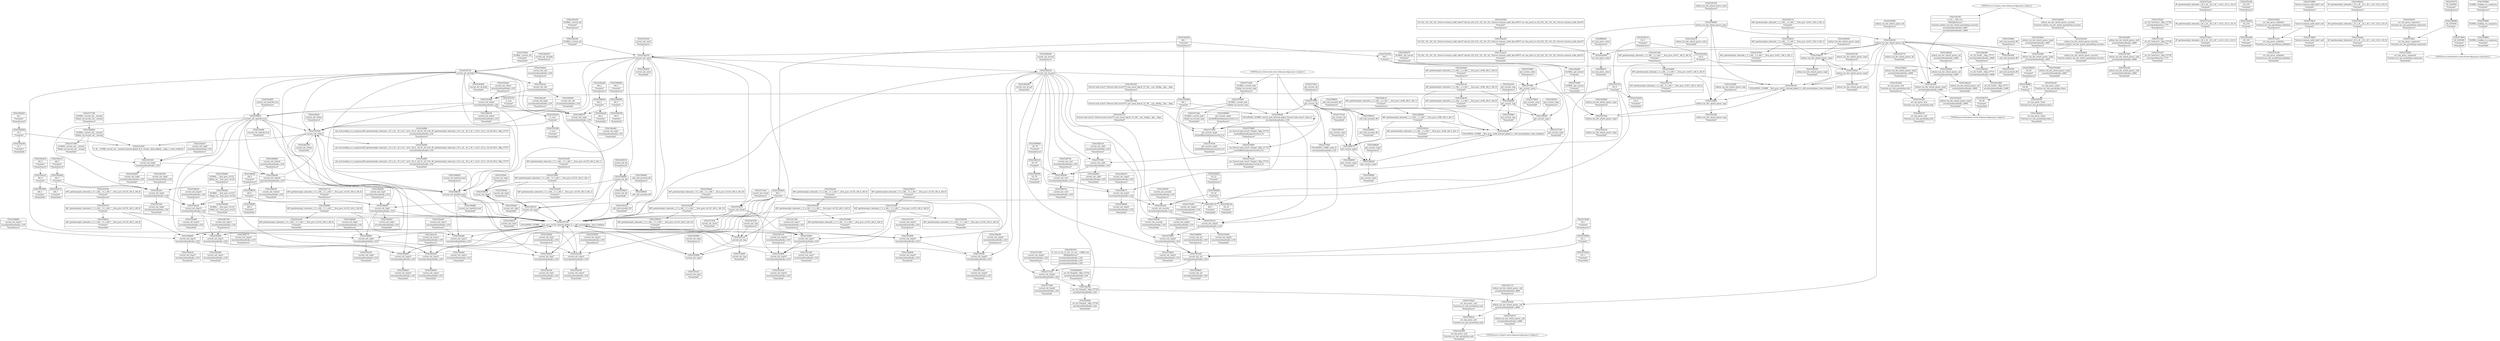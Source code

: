 digraph {
	CE0x5360fd0 [shape=record,shape=Mrecord,label="{CE0x5360fd0|_call_void_mcount()_#3|*SummSource*}"]
	CE0x5345be0 [shape=record,shape=Mrecord,label="{CE0x5345be0|i64_1|*Constant*}"]
	CE0x534ce20 [shape=record,shape=Mrecord,label="{CE0x534ce20|current_sid:_tmp7|security/selinux/hooks.c,218|*SummSink*}"]
	CE0x536ed00 [shape=record,shape=Mrecord,label="{CE0x536ed00|current_sid:_tmp4|security/selinux/hooks.c,218|*SummSink*}"]
	CE0x53987e0 [shape=record,shape=Mrecord,label="{CE0x53987e0|get_current:_tmp2|*SummSource*}"]
	CE0x5376590 [shape=record,shape=Mrecord,label="{CE0x5376590|current_sid:_tmp23|security/selinux/hooks.c,218}"]
	CE0x6ffe670 [shape=record,shape=Mrecord,label="{CE0x6ffe670|avc_has_perm:_entry|*SummSink*}"]
	CE0x72c4a10 [shape=record,shape=Mrecord,label="{CE0x72c4a10|i32_(i32,_i32,_i16,_i32,_%struct.common_audit_data*)*_bitcast_(i32_(i32,_i32,_i16,_i32,_%struct.common_audit_data.495*)*_avc_has_perm_to_i32_(i32,_i32,_i16,_i32,_%struct.common_audit_data*)*)|*Constant*|*SummSink*}"]
	CE0x534dff0 [shape=record,shape=Mrecord,label="{CE0x534dff0|_call_void_lockdep_rcu_suspicious(i8*_getelementptr_inbounds_(_25_x_i8_,_25_x_i8_*_.str3,_i32_0,_i32_0),_i32_218,_i8*_getelementptr_inbounds_(_45_x_i8_,_45_x_i8_*_.str12,_i32_0,_i32_0))_#10,_!dbg_!27727|security/selinux/hooks.c,218|*SummSink*}"]
	CE0x5347110 [shape=record,shape=Mrecord,label="{CE0x5347110|i64*_getelementptr_inbounds_(_11_x_i64_,_11_x_i64_*___llvm_gcov_ctr125,_i64_0,_i64_6)|*Constant*|*SummSource*}"]
	CE0x535d3c0 [shape=record,shape=Mrecord,label="{CE0x535d3c0|i1_true|*Constant*}"]
	CE0x5396e30 [shape=record,shape=Mrecord,label="{CE0x5396e30|_call_void_mcount()_#3}"]
	CE0x5376710 [shape=record,shape=Mrecord,label="{CE0x5376710|current_sid:_tmp23|security/selinux/hooks.c,218|*SummSource*}"]
	CE0x5348fd0 [shape=record,shape=Mrecord,label="{CE0x5348fd0|i16_49|*Constant*}"]
	CE0x53652f0 [shape=record,shape=Mrecord,label="{CE0x53652f0|current_sid:_security|security/selinux/hooks.c,218|*SummSource*}"]
	CE0x5356c50 [shape=record,shape=Mrecord,label="{CE0x5356c50|current_sid:_tmp6|security/selinux/hooks.c,218|*SummSink*}"]
	CE0x53bbdd0 [shape=record,shape=Mrecord,label="{CE0x53bbdd0|get_current:_tmp}"]
	CE0x534f3c0 [shape=record,shape=Mrecord,label="{CE0x534f3c0|get_current:_tmp1|*SummSource*}"]
	CE0x5378e00 [shape=record,shape=Mrecord,label="{CE0x5378e00|GLOBAL:_current_task|Global_var:current_task}"]
	CE0x5347a50 [shape=record,shape=Mrecord,label="{CE0x5347a50|selinux_tun_dev_attach_queue:_entry|*SummSource*}"]
	CE0x5375fa0 [shape=record,shape=Mrecord,label="{CE0x5375fa0|COLLAPSED:_CMRE:_elem_0::|security/selinux/hooks.c,218}"]
	CE0x5346f90 [shape=record,shape=Mrecord,label="{CE0x5346f90|i64*_getelementptr_inbounds_(_11_x_i64_,_11_x_i64_*___llvm_gcov_ctr125,_i64_0,_i64_6)|*Constant*}"]
	CE0x6856630 [shape=record,shape=Mrecord,label="{CE0x6856630|_ret_i32_%tmp24,_!dbg_!27742|security/selinux/hooks.c,220|*SummSource*}"]
	CE0x5384290 [shape=record,shape=Mrecord,label="{CE0x5384290|current_sid:_do.end|*SummSource*}"]
	CE0x5365360 [shape=record,shape=Mrecord,label="{CE0x5365360|current_sid:_security|security/selinux/hooks.c,218|*SummSink*}"]
	CE0x53664e0 [shape=record,shape=Mrecord,label="{CE0x53664e0|i64_2|*Constant*}"]
	CE0x535bb10 [shape=record,shape=Mrecord,label="{CE0x535bb10|i64*_getelementptr_inbounds_(_11_x_i64_,_11_x_i64_*___llvm_gcov_ctr125,_i64_0,_i64_10)|*Constant*|*SummSink*}"]
	CE0x5368ef0 [shape=record,shape=Mrecord,label="{CE0x5368ef0|get_current:_tmp3|*SummSource*}"]
	CE0x5363ab0 [shape=record,shape=Mrecord,label="{CE0x5363ab0|current_sid:_tmp12|security/selinux/hooks.c,218}"]
	CE0x53bbb80 [shape=record,shape=Mrecord,label="{CE0x53bbb80|i64*_getelementptr_inbounds_(_2_x_i64_,_2_x_i64_*___llvm_gcov_ctr98,_i64_0,_i64_1)|*Constant*}"]
	CE0x4c42060 [shape=record,shape=Mrecord,label="{CE0x4c42060|avc_has_perm:_entry}"]
	CE0x535b590 [shape=record,shape=Mrecord,label="{CE0x535b590|GLOBAL:___llvm_gcov_ctr125|Global_var:__llvm_gcov_ctr125|*SummSink*}"]
	CE0x534c8d0 [shape=record,shape=Mrecord,label="{CE0x534c8d0|current_sid:_tmp10|security/selinux/hooks.c,218|*SummSink*}"]
	CE0x53830d0 [shape=record,shape=Mrecord,label="{CE0x53830d0|current_sid:_do.body|*SummSink*}"]
	CE0x5372aa0 [shape=record,shape=Mrecord,label="{CE0x5372aa0|i8*_getelementptr_inbounds_(_45_x_i8_,_45_x_i8_*_.str12,_i32_0,_i32_0)|*Constant*|*SummSource*}"]
	CE0x536b8e0 [shape=record,shape=Mrecord,label="{CE0x536b8e0|current_sid:_tmp16|security/selinux/hooks.c,218|*SummSink*}"]
	CE0x5342240 [shape=record,shape=Mrecord,label="{CE0x5342240|i64_1|*Constant*|*SummSource*}"]
	CE0x5369380 [shape=record,shape=Mrecord,label="{CE0x5369380|i32_78|*Constant*|*SummSink*}"]
	CE0x5360b60 [shape=record,shape=Mrecord,label="{CE0x5360b60|current_sid:_tobool1|security/selinux/hooks.c,218|*SummSource*}"]
	CE0x5348a40 [shape=record,shape=Mrecord,label="{CE0x5348a40|selinux_tun_dev_attach_queue:_sid|security/selinux/hooks.c,4669|*SummSource*}"]
	CE0x534d200 [shape=record,shape=Mrecord,label="{CE0x534d200|current_sid:_entry|*SummSink*}"]
	CE0x5360f30 [shape=record,shape=Mrecord,label="{CE0x5360f30|_call_void_mcount()_#3}"]
	CE0x5367200 [shape=record,shape=Mrecord,label="{CE0x5367200|current_sid:_tmp9|security/selinux/hooks.c,218|*SummSource*}"]
	CE0x534c030 [shape=record,shape=Mrecord,label="{CE0x534c030|selinux_tun_dev_attach_queue:_security|Function::selinux_tun_dev_attach_queue&Arg::security::}"]
	CE0x537b2e0 [shape=record,shape=Mrecord,label="{CE0x537b2e0|_ret_i32_%retval.0,_!dbg_!27728|security/selinux/avc.c,775|*SummSource*}"]
	CE0x534fc90 [shape=record,shape=Mrecord,label="{CE0x534fc90|get_current:_tmp1}"]
	CE0x53512f0 [shape=record,shape=Mrecord,label="{CE0x53512f0|current_sid:_tmp17|security/selinux/hooks.c,218|*SummSource*}"]
	CE0x5364510 [shape=record,shape=Mrecord,label="{CE0x5364510|current_sid:_bb|*SummSource*}"]
	CE0x536a430 [shape=record,shape=Mrecord,label="{CE0x536a430|i64_4|*Constant*|*SummSource*}"]
	CE0x535ab70 [shape=record,shape=Mrecord,label="{CE0x535ab70|current_sid:_tmp8|security/selinux/hooks.c,218|*SummSource*}"]
	CE0x533df00 [shape=record,shape=Mrecord,label="{CE0x533df00|selinux_tun_dev_attach_queue:_tmp}"]
	CE0x536f3b0 [shape=record,shape=Mrecord,label="{CE0x536f3b0|current_sid:_call|security/selinux/hooks.c,218|*SummSink*}"]
	CE0x5343b10 [shape=record,shape=Mrecord,label="{CE0x5343b10|i64*_getelementptr_inbounds_(_2_x_i64_,_2_x_i64_*___llvm_gcov_ctr411,_i64_0,_i64_1)|*Constant*}"]
	CE0x6723ba0 [shape=record,shape=Mrecord,label="{CE0x6723ba0|avc_has_perm:_ssid|Function::avc_has_perm&Arg::ssid::|*SummSource*}"]
	CE0x53695d0 [shape=record,shape=Mrecord,label="{CE0x53695d0|current_sid:_cred|security/selinux/hooks.c,218}"]
	CE0x534a610 [shape=record,shape=Mrecord,label="{CE0x534a610|selinux_tun_dev_attach_queue:_tmp2}"]
	CE0x533dc40 [shape=record,shape=Mrecord,label="{CE0x533dc40|selinux_tun_dev_attach_queue:_tmp5|security/selinux/hooks.c,4669|*SummSink*}"]
	CE0x5384380 [shape=record,shape=Mrecord,label="{CE0x5384380|current_sid:_do.end|*SummSink*}"]
	CE0x536b640 [shape=record,shape=Mrecord,label="{CE0x536b640|current_sid:_tmp16|security/selinux/hooks.c,218}"]
	CE0x5365ba0 [shape=record,shape=Mrecord,label="{CE0x5365ba0|current_sid:_tmp2|*SummSink*}"]
	CE0x535e3d0 [shape=record,shape=Mrecord,label="{CE0x535e3d0|i32_218|*Constant*|*SummSink*}"]
	CE0x536a540 [shape=record,shape=Mrecord,label="{CE0x536a540|_ret_i32_%tmp24,_!dbg_!27742|security/selinux/hooks.c,220}"]
	CE0x537c3a0 [shape=record,shape=Mrecord,label="{CE0x537c3a0|_ret_i32_%retval.0,_!dbg_!27728|security/selinux/avc.c,775}"]
	CE0x53551f0 [shape=record,shape=Mrecord,label="{CE0x53551f0|i1_true|*Constant*|*SummSource*}"]
	CE0x5355cc0 [shape=record,shape=Mrecord,label="{CE0x5355cc0|current_sid:_tmp1|*SummSink*}"]
	CE0x534edd0 [shape=record,shape=Mrecord,label="{CE0x534edd0|current_sid:_tmp13|security/selinux/hooks.c,218}"]
	CE0x5356010 [shape=record,shape=Mrecord,label="{CE0x5356010|current_sid:_tmp2}"]
	CE0x5376290 [shape=record,shape=Mrecord,label="{CE0x5376290|current_sid:_tmp22|security/selinux/hooks.c,218|*SummSource*}"]
	CE0x5340b00 [shape=record,shape=Mrecord,label="{CE0x5340b00|selinux_tun_dev_attach_queue:_entry}"]
	CE0x534e740 [shape=record,shape=Mrecord,label="{CE0x534e740|selinux_tun_dev_attach_queue:_tmp3|*SummSource*}"]
	CE0x5363940 [shape=record,shape=Mrecord,label="{CE0x5363940|current_sid:_tmp11|security/selinux/hooks.c,218|*SummSink*}"]
	CE0x534a950 [shape=record,shape=Mrecord,label="{CE0x534a950|current_sid:_tmp8|security/selinux/hooks.c,218|*SummSink*}"]
	CE0x5341b40 [shape=record,shape=Mrecord,label="{CE0x5341b40|avc_has_perm:_tsid|Function::avc_has_perm&Arg::tsid::|*SummSource*}"]
	CE0x53529d0 [shape=record,shape=Mrecord,label="{CE0x53529d0|current_sid:_tobool|security/selinux/hooks.c,218}"]
	CE0x53736c0 [shape=record,shape=Mrecord,label="{CE0x53736c0|get_current:_bb|*SummSource*}"]
	CE0x5367060 [shape=record,shape=Mrecord,label="{CE0x5367060|i64_4|*Constant*|*SummSink*}"]
	CE0x53524b0 [shape=record,shape=Mrecord,label="{CE0x53524b0|avc_has_perm:_auditdata|Function::avc_has_perm&Arg::auditdata::|*SummSource*}"]
	CE0x5365230 [shape=record,shape=Mrecord,label="{CE0x5365230|current_sid:_security|security/selinux/hooks.c,218}"]
	CE0x5376c80 [shape=record,shape=Mrecord,label="{CE0x5376c80|i32_1|*Constant*|*SummSource*}"]
	CE0x5344c40 [shape=record,shape=Mrecord,label="{CE0x5344c40|COLLAPSED:_GCMRE___llvm_gcov_ctr411_internal_global_2_x_i64_zeroinitializer:_elem_0:default:}"]
	CE0x5372b10 [shape=record,shape=Mrecord,label="{CE0x5372b10|i8*_getelementptr_inbounds_(_45_x_i8_,_45_x_i8_*_.str12,_i32_0,_i32_0)|*Constant*|*SummSink*}"]
	CE0x537d620 [shape=record,shape=Mrecord,label="{CE0x537d620|%struct.common_audit_data*_null|*Constant*|*SummSink*}"]
	CE0x5370a10 [shape=record,shape=Mrecord,label="{CE0x5370a10|_ret_%struct.task_struct*_%tmp4,_!dbg_!27714|./arch/x86/include/asm/current.h,14|*SummSink*}"]
	CE0x5355f30 [shape=record,shape=Mrecord,label="{CE0x5355f30|i64*_getelementptr_inbounds_(_11_x_i64_,_11_x_i64_*___llvm_gcov_ctr125,_i64_0,_i64_1)|*Constant*|*SummSink*}"]
	CE0x5370600 [shape=record,shape=Mrecord,label="{CE0x5370600|get_current:_entry|*SummSource*}"]
	CE0x53661f0 [shape=record,shape=Mrecord,label="{CE0x53661f0|current_sid:_tobool|security/selinux/hooks.c,218|*SummSink*}"]
	CE0x53706e0 [shape=record,shape=Mrecord,label="{CE0x53706e0|get_current:_entry|*SummSink*}"]
	CE0x53694b0 [shape=record,shape=Mrecord,label="{CE0x53694b0|i32_78|*Constant*|*SummSource*}"]
	CE0x535d020 [shape=record,shape=Mrecord,label="{CE0x535d020|current_sid:_tmp14|security/selinux/hooks.c,218|*SummSource*}"]
	CE0x536eb90 [shape=record,shape=Mrecord,label="{CE0x536eb90|current_sid:_tmp5|security/selinux/hooks.c,218|*SummSource*}"]
	CE0x53419d0 [shape=record,shape=Mrecord,label="{CE0x53419d0|avc_has_perm:_ssid|Function::avc_has_perm&Arg::ssid::|*SummSink*}"]
	CE0x5371f50 [shape=record,shape=Mrecord,label="{CE0x5371f50|current_sid:_if.end|*SummSink*}"]
	CE0x5367e00 [shape=record,shape=Mrecord,label="{CE0x5367e00|current_sid:_sid|security/selinux/hooks.c,220}"]
	CE0x53425b0 [shape=record,shape=Mrecord,label="{CE0x53425b0|i64_1|*Constant*}"]
	CE0x534abf0 [shape=record,shape=Mrecord,label="{CE0x534abf0|selinux_tun_dev_attach_queue:_call1|security/selinux/hooks.c,4669|*SummSource*}"]
	CE0x537b270 [shape=record,shape=Mrecord,label="{CE0x537b270|_ret_i32_%retval.0,_!dbg_!27728|security/selinux/avc.c,775|*SummSink*}"]
	CE0x534eeb0 [shape=record,shape=Mrecord,label="{CE0x534eeb0|current_sid:_tmp13|security/selinux/hooks.c,218|*SummSink*}"]
	CE0x5345990 [shape=record,shape=Mrecord,label="{CE0x5345990|current_sid:_tmp1|*SummSource*}"]
	CE0x536ad70 [shape=record,shape=Mrecord,label="{CE0x536ad70|GLOBAL:_get_current|*Constant*|*SummSource*}"]
	CE0x5370800 [shape=record,shape=Mrecord,label="{CE0x5370800|_ret_%struct.task_struct*_%tmp4,_!dbg_!27714|./arch/x86/include/asm/current.h,14|*SummSource*}"]
	CE0x535b460 [shape=record,shape=Mrecord,label="{CE0x535b460|GLOBAL:___llvm_gcov_ctr125|Global_var:__llvm_gcov_ctr125|*SummSource*}"]
	CE0x5396fd0 [shape=record,shape=Mrecord,label="{CE0x5396fd0|_call_void_mcount()_#3|*SummSink*}"]
	CE0x5343dd0 [shape=record,shape=Mrecord,label="{CE0x5343dd0|i64*_getelementptr_inbounds_(_2_x_i64_,_2_x_i64_*___llvm_gcov_ctr411,_i64_0,_i64_0)|*Constant*}"]
	CE0x5361810 [shape=record,shape=Mrecord,label="{CE0x5361810|0:_i32,_4:_i32,_8:_i32,_12:_i32,_:_CMRE_4,8_|*MultipleSource*|security/selinux/hooks.c,218|security/selinux/hooks.c,218|security/selinux/hooks.c,220}"]
	CE0x534b020 [shape=record,shape=Mrecord,label="{CE0x534b020|current_sid:_tmp10|security/selinux/hooks.c,218|*SummSource*}"]
	CE0x5361440 [shape=record,shape=Mrecord,label="{CE0x5361440|%struct.task_struct*_(%struct.task_struct**)*_asm_movq_%gs:$_1:P_,$0_,_r,im,_dirflag_,_fpsr_,_flags_|*SummSource*}"]
	CE0x5342e70 [shape=record,shape=Mrecord,label="{CE0x5342e70|selinux_tun_dev_attach_queue:_entry|*SummSink*}"]
	CE0x53737a0 [shape=record,shape=Mrecord,label="{CE0x53737a0|get_current:_bb|*SummSink*}"]
	CE0x53448d0 [shape=record,shape=Mrecord,label="{CE0x53448d0|selinux_tun_dev_attach_queue:_tmp1|*SummSource*}"]
	CE0x5343380 [shape=record,shape=Mrecord,label="{CE0x5343380|selinux_tun_dev_attach_queue:_tmp|*SummSink*}"]
	CE0x5347d30 [shape=record,shape=Mrecord,label="{CE0x5347d30|current_sid:_tmp|*SummSource*}"]
	CE0x5361360 [shape=record,shape=Mrecord,label="{CE0x5361360|%struct.task_struct*_(%struct.task_struct**)*_asm_movq_%gs:$_1:P_,$0_,_r,im,_dirflag_,_fpsr_,_flags_}"]
	CE0x5373590 [shape=record,shape=Mrecord,label="{CE0x5373590|get_current:_bb}"]
	CE0x536a1c0 [shape=record,shape=Mrecord,label="{CE0x536a1c0|i64_5|*Constant*|*SummSource*}"]
	CE0x536ea80 [shape=record,shape=Mrecord,label="{CE0x536ea80|i64_2|*Constant*|*SummSource*}"]
	CE0x534e8f0 [shape=record,shape=Mrecord,label="{CE0x534e8f0|current_sid:_land.lhs.true|*SummSink*}"]
	CE0x5342850 [shape=record,shape=Mrecord,label="{CE0x5342850|selinux_tun_dev_attach_queue:_security|Function::selinux_tun_dev_attach_queue&Arg::security::|*SummSource*}"]
	CE0x5353cc0 [shape=record,shape=Mrecord,label="{CE0x5353cc0|current_sid:_tmp18|security/selinux/hooks.c,218|*SummSource*}"]
	CE0x535fa10 [shape=record,shape=Mrecord,label="{CE0x535fa10|i8*_getelementptr_inbounds_(_25_x_i8_,_25_x_i8_*_.str3,_i32_0,_i32_0)|*Constant*}"]
	CE0x53479a0 [shape=record,shape=Mrecord,label="{CE0x53479a0|selinux_tun_dev_attach_queue:_tmp1}"]
	CE0x5343fe0 [shape=record,shape=Mrecord,label="{CE0x5343fe0|GLOBAL:_current_sid|*Constant*|*SummSink*}"]
	CE0x5398850 [shape=record,shape=Mrecord,label="{CE0x5398850|get_current:_tmp2|*SummSink*}"]
	CE0x53731a0 [shape=record,shape=Mrecord,label="{CE0x53731a0|current_sid:_tmp24|security/selinux/hooks.c,220}"]
	CE0x5373380 [shape=record,shape=Mrecord,label="{CE0x5373380|current_sid:_tmp24|security/selinux/hooks.c,220|*SummSink*}"]
	CE0x537fb50 [shape=record,shape=Mrecord,label="{CE0x537fb50|i32_4194304|*Constant*|*SummSink*}"]
	CE0x535d190 [shape=record,shape=Mrecord,label="{CE0x535d190|current_sid:_tmp14|security/selinux/hooks.c,218|*SummSink*}"]
	CE0x5356110 [shape=record,shape=Mrecord,label="{CE0x5356110|i32_0|*Constant*|*SummSource*}"]
	CE0x53672d0 [shape=record,shape=Mrecord,label="{CE0x53672d0|current_sid:_tmp9|security/selinux/hooks.c,218|*SummSink*}"]
	CE0x534b490 [shape=record,shape=Mrecord,label="{CE0x534b490|_ret_i32_%call1,_!dbg_!27717|security/selinux/hooks.c,4669|*SummSource*}"]
	CE0x5363c30 [shape=record,shape=Mrecord,label="{CE0x5363c30|current_sid:_tmp12|security/selinux/hooks.c,218|*SummSource*}"]
	CE0x53474d0 [shape=record,shape=Mrecord,label="{CE0x53474d0|selinux_tun_dev_attach_queue:_call1|security/selinux/hooks.c,4669}"]
	CE0x534ac60 [shape=record,shape=Mrecord,label="{CE0x534ac60|i32_(i32,_i32,_i16,_i32,_%struct.common_audit_data*)*_bitcast_(i32_(i32,_i32,_i16,_i32,_%struct.common_audit_data.495*)*_avc_has_perm_to_i32_(i32,_i32,_i16,_i32,_%struct.common_audit_data*)*)|*Constant*}"]
	CE0x5366df0 [shape=record,shape=Mrecord,label="{CE0x5366df0|current_sid:_land.lhs.true2|*SummSink*}"]
	CE0x5362c90 [shape=record,shape=Mrecord,label="{CE0x5362c90|i8_1|*Constant*|*SummSink*}"]
	CE0x534b420 [shape=record,shape=Mrecord,label="{CE0x534b420|_ret_i32_%call1,_!dbg_!27717|security/selinux/hooks.c,4669}"]
	CE0x5355e90 [shape=record,shape=Mrecord,label="{CE0x5355e90|i64*_getelementptr_inbounds_(_11_x_i64_,_11_x_i64_*___llvm_gcov_ctr125,_i64_0,_i64_1)|*Constant*|*SummSource*}"]
	CE0x534a9c0 [shape=record,shape=Mrecord,label="{CE0x534a9c0|current_sid:_tmp5|security/selinux/hooks.c,218|*SummSink*}"]
	CE0x535c2a0 [shape=record,shape=Mrecord,label="{CE0x535c2a0|current_sid:_tmp20|security/selinux/hooks.c,218|*SummSink*}"]
	CE0x5356dc0 [shape=record,shape=Mrecord,label="{CE0x5356dc0|current_sid:_tmp7|security/selinux/hooks.c,218}"]
	CE0x5348e20 [shape=record,shape=Mrecord,label="{CE0x5348e20|current_sid:_tmp15|security/selinux/hooks.c,218|*SummSink*}"]
	CE0x534c5f0 [shape=record,shape=Mrecord,label="{CE0x534c5f0|0:_i32,_:_CRE_0,4_|*MultipleSource*|Function::selinux_tun_dev_attach_queue&Arg::security::|security/selinux/hooks.c,4667|security/selinux/hooks.c,4669}"]
	CE0x5384220 [shape=record,shape=Mrecord,label="{CE0x5384220|current_sid:_do.end}"]
	CE0x5350520 [shape=record,shape=Mrecord,label="{CE0x5350520|i64*_getelementptr_inbounds_(_2_x_i64_,_2_x_i64_*___llvm_gcov_ctr98,_i64_0,_i64_1)|*Constant*|*SummSink*}"]
	CE0x53637d0 [shape=record,shape=Mrecord,label="{CE0x53637d0|current_sid:_tmp11|security/selinux/hooks.c,218|*SummSource*}"]
	CE0x53727d0 [shape=record,shape=Mrecord,label="{CE0x53727d0|get_current:_tmp1|*SummSink*}"]
	CE0x5342a50 [shape=record,shape=Mrecord,label="{CE0x5342a50|GLOBAL:_current_sid|*Constant*|*SummSource*}"]
	CE0x5369640 [shape=record,shape=Mrecord,label="{CE0x5369640|current_sid:_sid|security/selinux/hooks.c,220|*SummSink*}"]
	CE0x53b8c10 [shape=record,shape=Mrecord,label="{CE0x53b8c10|i64*_getelementptr_inbounds_(_2_x_i64_,_2_x_i64_*___llvm_gcov_ctr98,_i64_0,_i64_1)|*Constant*|*SummSource*}"]
	CE0x5376390 [shape=record,shape=Mrecord,label="{CE0x5376390|current_sid:_tmp22|security/selinux/hooks.c,218|*SummSink*}"]
	CE0x5363e00 [shape=record,shape=Mrecord,label="{CE0x5363e00|_call_void_mcount()_#3}"]
	CE0x5372a30 [shape=record,shape=Mrecord,label="{CE0x5372a30|i8*_getelementptr_inbounds_(_45_x_i8_,_45_x_i8_*_.str12,_i32_0,_i32_0)|*Constant*}"]
	CE0x535d840 [shape=record,shape=Mrecord,label="{CE0x535d840|_call_void_mcount()_#3|*SummSource*}"]
	CE0x534acd0 [shape=record,shape=Mrecord,label="{CE0x534acd0|selinux_tun_dev_attach_queue:_call1|security/selinux/hooks.c,4669|*SummSink*}"]
	CE0x5350f00 [shape=record,shape=Mrecord,label="{CE0x5350f00|current_sid:_tmp17|security/selinux/hooks.c,218}"]
	CE0x537d5b0 [shape=record,shape=Mrecord,label="{CE0x537d5b0|avc_has_perm:_requested|Function::avc_has_perm&Arg::requested::|*SummSink*}"]
	CE0x536fc80 [shape=record,shape=Mrecord,label="{CE0x536fc80|i64_0|*Constant*|*SummSource*}"]
	CE0x53768e0 [shape=record,shape=Mrecord,label="{CE0x53768e0|current_sid:_tmp23|security/selinux/hooks.c,218|*SummSink*}"]
	CE0x536eaf0 [shape=record,shape=Mrecord,label="{CE0x536eaf0|i64_2|*Constant*|*SummSink*}"]
	CE0x536fb70 [shape=record,shape=Mrecord,label="{CE0x536fb70|i64_0|*Constant*}"]
	CE0x53488b0 [shape=record,shape=Mrecord,label="{CE0x53488b0|current_sid:_tmp6|security/selinux/hooks.c,218}"]
	CE0x536fe60 [shape=record,shape=Mrecord,label="{CE0x536fe60|current_sid:_tmp5|security/selinux/hooks.c,218}"]
	CE0x5348d40 [shape=record,shape=Mrecord,label="{CE0x5348d40|current_sid:_tmp15|security/selinux/hooks.c,218}"]
	CE0x53542f0 [shape=record,shape=Mrecord,label="{CE0x53542f0|i64*_getelementptr_inbounds_(_11_x_i64_,_11_x_i64_*___llvm_gcov_ctr125,_i64_0,_i64_10)|*Constant*}"]
	CE0x534df80 [shape=record,shape=Mrecord,label="{CE0x534df80|_call_void_lockdep_rcu_suspicious(i8*_getelementptr_inbounds_(_25_x_i8_,_25_x_i8_*_.str3,_i32_0,_i32_0),_i32_218,_i8*_getelementptr_inbounds_(_45_x_i8_,_45_x_i8_*_.str12,_i32_0,_i32_0))_#10,_!dbg_!27727|security/selinux/hooks.c,218|*SummSource*}"]
	CE0x53476e0 [shape=record,shape=Mrecord,label="{CE0x53476e0|i64*_getelementptr_inbounds_(_2_x_i64_,_2_x_i64_*___llvm_gcov_ctr411,_i64_0,_i64_1)|*Constant*|*SummSink*}"]
	CE0x5361570 [shape=record,shape=Mrecord,label="{CE0x5361570|%struct.task_struct*_(%struct.task_struct**)*_asm_movq_%gs:$_1:P_,$0_,_r,im,_dirflag_,_fpsr_,_flags_|*SummSink*}"]
	CE0x4c420d0 [shape=record,shape=Mrecord,label="{CE0x4c420d0|i32_(i32,_i32,_i16,_i32,_%struct.common_audit_data*)*_bitcast_(i32_(i32,_i32,_i16,_i32,_%struct.common_audit_data.495*)*_avc_has_perm_to_i32_(i32,_i32,_i16,_i32,_%struct.common_audit_data*)*)|*Constant*|*SummSource*}"]
	CE0x5366290 [shape=record,shape=Mrecord,label="{CE0x5366290|i64_3|*Constant*}"]
	CE0x5369090 [shape=record,shape=Mrecord,label="{CE0x5369090|current_sid:_sid|security/selinux/hooks.c,220|*SummSource*}"]
	CE0x536a3c0 [shape=record,shape=Mrecord,label="{CE0x536a3c0|current_sid:_tmp9|security/selinux/hooks.c,218}"]
	CE0x53704f0 [shape=record,shape=Mrecord,label="{CE0x53704f0|get_current:_entry}"]
	CE0x5364a70 [shape=record,shape=Mrecord,label="{CE0x5364a70|current_sid:_tmp21|security/selinux/hooks.c,218|*SummSource*}"]
	CE0x5380d10 [shape=record,shape=Mrecord,label="{CE0x5380d10|avc_has_perm:_tclass|Function::avc_has_perm&Arg::tclass::|*SummSink*}"]
	CE0x5355510 [shape=record,shape=Mrecord,label="{CE0x5355510|i64*_getelementptr_inbounds_(_11_x_i64_,_11_x_i64_*___llvm_gcov_ctr125,_i64_0,_i64_8)|*Constant*}"]
	CE0x5345460 [shape=record,shape=Mrecord,label="{CE0x5345460|selinux_tun_dev_attach_queue:_tmp4|security/selinux/hooks.c,4667}"]
	CE0x5368fb0 [shape=record,shape=Mrecord,label="{CE0x5368fb0|get_current:_tmp3|*SummSink*}"]
	CE0x53504b0 [shape=record,shape=Mrecord,label="{CE0x53504b0|selinux_tun_dev_attach_queue:_tmp4|security/selinux/hooks.c,4667|*SummSink*}"]
	CE0x5364620 [shape=record,shape=Mrecord,label="{CE0x5364620|current_sid:_bb|*SummSink*}"]
	CE0x5352720 [shape=record,shape=Mrecord,label="{CE0x5352720|i32_0|*Constant*}"]
	CE0x5345500 [shape=record,shape=Mrecord,label="{CE0x5345500|current_sid:_if.then}"]
	CE0x5358cb0 [shape=record,shape=Mrecord,label="{CE0x5358cb0|current_sid:_tmp3|*SummSource*}"]
	CE0x5342500 [shape=record,shape=Mrecord,label="{CE0x5342500|selinux_tun_dev_attach_queue:_bb}"]
	CE0x5350250 [shape=record,shape=Mrecord,label="{CE0x5350250|selinux_tun_dev_attach_queue:_call|security/selinux/hooks.c,4669}"]
	CE0x5352180 [shape=record,shape=Mrecord,label="{CE0x5352180|current_sid:_entry|*SummSource*}"]
	CE0x534aea0 [shape=record,shape=Mrecord,label="{CE0x534aea0|current_sid:_tmp10|security/selinux/hooks.c,218}"]
	CE0x535dea0 [shape=record,shape=Mrecord,label="{CE0x535dea0|i8*_getelementptr_inbounds_(_25_x_i8_,_25_x_i8_*_.str3,_i32_0,_i32_0)|*Constant*|*SummSink*}"]
	CE0x5378c40 [shape=record,shape=Mrecord,label="{CE0x5378c40|get_current:_tmp4|./arch/x86/include/asm/current.h,14|*SummSink*}"]
	CE0x5348db0 [shape=record,shape=Mrecord,label="{CE0x5348db0|current_sid:_tmp15|security/selinux/hooks.c,218|*SummSource*}"]
	CE0x5368e80 [shape=record,shape=Mrecord,label="{CE0x5368e80|get_current:_tmp3}"]
	CE0x536abf0 [shape=record,shape=Mrecord,label="{CE0x536abf0|GLOBAL:_get_current|*Constant*}"]
	CE0x534eaf0 [shape=record,shape=Mrecord,label="{CE0x534eaf0|i64*_getelementptr_inbounds_(_11_x_i64_,_11_x_i64_*___llvm_gcov_ctr125,_i64_0,_i64_0)|*Constant*|*SummSource*}"]
	CE0x5364440 [shape=record,shape=Mrecord,label="{CE0x5364440|current_sid:_bb}"]
	CE0x537fbc0 [shape=record,shape=Mrecord,label="{CE0x537fbc0|%struct.common_audit_data*_null|*Constant*}"]
	CE0x5356f40 [shape=record,shape=Mrecord,label="{CE0x5356f40|current_sid:_tmp7|security/selinux/hooks.c,218|*SummSource*}"]
	CE0x53500b0 [shape=record,shape=Mrecord,label="{CE0x53500b0|get_current:_tmp|*SummSink*}"]
	CE0x5399090 [shape=record,shape=Mrecord,label="{CE0x5399090|get_current:_tmp4|./arch/x86/include/asm/current.h,14|*SummSource*}"]
	CE0x5362f40 [shape=record,shape=Mrecord,label="{CE0x5362f40|_call_void_lockdep_rcu_suspicious(i8*_getelementptr_inbounds_(_25_x_i8_,_25_x_i8_*_.str3,_i32_0,_i32_0),_i32_218,_i8*_getelementptr_inbounds_(_45_x_i8_,_45_x_i8_*_.str12,_i32_0,_i32_0))_#10,_!dbg_!27727|security/selinux/hooks.c,218}"]
	CE0x5351360 [shape=record,shape=Mrecord,label="{CE0x5351360|current_sid:_tmp17|security/selinux/hooks.c,218|*SummSink*}"]
	CE0x535e0a0 [shape=record,shape=Mrecord,label="{CE0x535e0a0|i32_218|*Constant*}"]
	CE0x5372e60 [shape=record,shape=Mrecord,label="{CE0x5372e60|i64*_getelementptr_inbounds_(_11_x_i64_,_11_x_i64_*___llvm_gcov_ctr125,_i64_0,_i64_9)|*Constant*}"]
	CE0x53bc030 [shape=record,shape=Mrecord,label="{CE0x53bc030|get_current:_tmp|*SummSource*}"]
	CE0x5345110 [shape=record,shape=Mrecord,label="{CE0x5345110|i64*_getelementptr_inbounds_(_2_x_i64_,_2_x_i64_*___llvm_gcov_ctr411,_i64_0,_i64_1)|*Constant*|*SummSource*}"]
	CE0x5352b70 [shape=record,shape=Mrecord,label="{CE0x5352b70|current_sid:_if.end}"]
	CE0x535f960 [shape=record,shape=Mrecord,label="{CE0x535f960|GLOBAL:_lockdep_rcu_suspicious|*Constant*|*SummSink*}"]
	CE0x5351c70 [shape=record,shape=Mrecord,label="{CE0x5351c70|selinux_tun_dev_attach_queue:_call|security/selinux/hooks.c,4669|*SummSource*}"]
	CE0x5366470 [shape=record,shape=Mrecord,label="{CE0x5366470|current_sid:_tmp4|security/selinux/hooks.c,218}"]
	CE0x5341ad0 [shape=record,shape=Mrecord,label="{CE0x5341ad0|avc_has_perm:_tsid|Function::avc_has_perm&Arg::tsid::}"]
	CE0x5351900 [shape=record,shape=Mrecord,label="{CE0x5351900|current_sid:_tmp8|security/selinux/hooks.c,218}"]
	CE0x535e8e0 [shape=record,shape=Mrecord,label="{CE0x535e8e0|current_sid:_call|security/selinux/hooks.c,218|*SummSource*}"]
	CE0x534d190 [shape=record,shape=Mrecord,label="{CE0x534d190|current_sid:_entry}"]
	CE0x5396f30 [shape=record,shape=Mrecord,label="{CE0x5396f30|_call_void_mcount()_#3|*SummSource*}"]
	CE0x535f680 [shape=record,shape=Mrecord,label="{CE0x535f680|GLOBAL:_lockdep_rcu_suspicious|*Constant*}"]
	CE0x535e240 [shape=record,shape=Mrecord,label="{CE0x535e240|i32_218|*Constant*|*SummSource*}"]
	CE0x534fa80 [shape=record,shape=Mrecord,label="{CE0x534fa80|_ret_i32_%tmp24,_!dbg_!27742|security/selinux/hooks.c,220|*SummSink*}"]
	CE0x537fa70 [shape=record,shape=Mrecord,label="{CE0x537fa70|i32_4194304|*Constant*|*SummSource*}"]
	CE0x5369740 [shape=record,shape=Mrecord,label="{CE0x5369740|current_sid:_cred|security/selinux/hooks.c,218|*SummSource*}"]
	CE0x5351570 [shape=record,shape=Mrecord,label="{CE0x5351570|current_sid:_tmp19|security/selinux/hooks.c,218|*SummSource*}"]
	CE0x536a2c0 [shape=record,shape=Mrecord,label="{CE0x536a2c0|i64_4|*Constant*}"]
	CE0x5344400 [shape=record,shape=Mrecord,label="{CE0x5344400|selinux_tun_dev_attach_queue:_sid|security/selinux/hooks.c,4669}"]
	CE0x53a4de0 [shape=record,shape=Mrecord,label="{CE0x53a4de0|i64*_getelementptr_inbounds_(_2_x_i64_,_2_x_i64_*___llvm_gcov_ctr98,_i64_0,_i64_0)|*Constant*|*SummSource*}"]
	CE0x5371da0 [shape=record,shape=Mrecord,label="{CE0x5371da0|GLOBAL:_current_task|Global_var:current_task|*SummSink*}"]
	CE0x5370440 [shape=record,shape=Mrecord,label="{CE0x5370440|GLOBAL:_get_current|*Constant*|*SummSink*}"]
	CE0x536b410 [shape=record,shape=Mrecord,label="{CE0x536b410|i8*_getelementptr_inbounds_(_25_x_i8_,_25_x_i8_*_.str3,_i32_0,_i32_0)|*Constant*|*SummSource*}"]
	CE0x534ea20 [shape=record,shape=Mrecord,label="{CE0x534ea20|i64*_getelementptr_inbounds_(_11_x_i64_,_11_x_i64_*___llvm_gcov_ctr125,_i64_0,_i64_0)|*Constant*}"]
	CE0x53697e0 [shape=record,shape=Mrecord,label="{CE0x53697e0|current_sid:_cred|security/selinux/hooks.c,218|*SummSink*}"]
	"CONST[source:1(input),value:2(dynamic)][purpose:{subject}]"
	CE0x534b220 [shape=record,shape=Mrecord,label="{CE0x534b220|selinux_tun_dev_attach_queue:_sid|security/selinux/hooks.c,4669|*SummSink*}"]
	CE0x5376b00 [shape=record,shape=Mrecord,label="{CE0x5376b00|i32_1|*Constant*}"]
	CE0x534cb90 [shape=record,shape=Mrecord,label="{CE0x534cb90|current_sid:_tmp11|security/selinux/hooks.c,218}"]
	CE0x5348440 [shape=record,shape=Mrecord,label="{CE0x5348440|current_sid:_tmp6|security/selinux/hooks.c,218|*SummSource*}"]
	CE0x536a0b0 [shape=record,shape=Mrecord,label="{CE0x536a0b0|i64_5|*Constant*}"]
	CE0x536b770 [shape=record,shape=Mrecord,label="{CE0x536b770|current_sid:_tmp16|security/selinux/hooks.c,218|*SummSource*}"]
	CE0x5350590 [shape=record,shape=Mrecord,label="{CE0x5350590|i64_1|*Constant*}"]
	CE0x5366f10 [shape=record,shape=Mrecord,label="{CE0x5366f10|current_sid:_land.lhs.true}"]
	CE0x5366180 [shape=record,shape=Mrecord,label="{CE0x5366180|i64_3|*Constant*|*SummSink*}"]
	CE0x53545a0 [shape=record,shape=Mrecord,label="{CE0x53545a0|selinux_tun_dev_attach_queue:_tmp3}"]
	CE0x5381e00 [shape=record,shape=Mrecord,label="{CE0x5381e00|avc_has_perm:_tclass|Function::avc_has_perm&Arg::tclass::|*SummSource*}"]
	CE0x537b190 [shape=record,shape=Mrecord,label="{CE0x537b190|avc_has_perm:_auditdata|Function::avc_has_perm&Arg::auditdata::|*SummSink*}"]
	CE0x5355360 [shape=record,shape=Mrecord,label="{CE0x5355360|i1_true|*Constant*|*SummSink*}"]
	CE0x5371890 [shape=record,shape=Mrecord,label="{CE0x5371890|GLOBAL:_current_sid.__warned|Global_var:current_sid.__warned|*SummSink*}"]
	CE0x5358c10 [shape=record,shape=Mrecord,label="{CE0x5358c10|current_sid:_tmp3}"]
	CE0x536a7e0 [shape=record,shape=Mrecord,label="{CE0x536a7e0|current_sid:_call4|security/selinux/hooks.c,218|*SummSource*}"]
	CE0x534ee40 [shape=record,shape=Mrecord,label="{CE0x534ee40|current_sid:_tmp13|security/selinux/hooks.c,218|*SummSource*}"]
	CE0x5369af0 [shape=record,shape=Mrecord,label="{CE0x5369af0|COLLAPSED:_GCMRE_current_task_external_global_%struct.task_struct*:_elem_0::|security/selinux/hooks.c,218}"]
	CE0x5371bd0 [shape=record,shape=Mrecord,label="{CE0x5371bd0|GLOBAL:_current_task|Global_var:current_task|*SummSource*}"]
	CE0x5355fa0 [shape=record,shape=Mrecord,label="{CE0x5355fa0|current_sid:_tmp2|*SummSource*}"]
	CE0x535be90 [shape=record,shape=Mrecord,label="{CE0x535be90|current_sid:_tmp20|security/selinux/hooks.c,218|*SummSource*}"]
	CE0x53458d0 [shape=record,shape=Mrecord,label="{CE0x53458d0|current_sid:_tmp1}"]
	CE0x5360a80 [shape=record,shape=Mrecord,label="{CE0x5360a80|current_sid:_tobool1|security/selinux/hooks.c,218}"]
	CE0x5373290 [shape=record,shape=Mrecord,label="{CE0x5373290|current_sid:_tmp24|security/selinux/hooks.c,220|*SummSource*}"]
	CE0x535ba60 [shape=record,shape=Mrecord,label="{CE0x535ba60|i64*_getelementptr_inbounds_(_11_x_i64_,_11_x_i64_*___llvm_gcov_ctr125,_i64_0,_i64_10)|*Constant*|*SummSource*}"]
	"CONST[source:1(input),value:2(dynamic)][purpose:{object}]"
	CE0x534f0c0 [shape=record,shape=Mrecord,label="{CE0x534f0c0|i64*_getelementptr_inbounds_(_11_x_i64_,_11_x_i64_*___llvm_gcov_ctr125,_i64_0,_i64_8)|*Constant*|*SummSink*}"]
	CE0x5362940 [shape=record,shape=Mrecord,label="{CE0x5362940|i8_1|*Constant*}"]
	CE0x536a950 [shape=record,shape=Mrecord,label="{CE0x536a950|current_sid:_call4|security/selinux/hooks.c,218|*SummSink*}"]
	CE0x5347cc0 [shape=record,shape=Mrecord,label="{CE0x5347cc0|current_sid:_tmp}"]
	CE0x5370900 [shape=record,shape=Mrecord,label="{CE0x5370900|_ret_%struct.task_struct*_%tmp4,_!dbg_!27714|./arch/x86/include/asm/current.h,14}"]
	CE0x5354000 [shape=record,shape=Mrecord,label="{CE0x5354000|current_sid:_tmp19|security/selinux/hooks.c,218}"]
	"CONST[source:0(mediator),value:2(dynamic)][purpose:{object}]"
	CE0x5346d50 [shape=record,shape=Mrecord,label="{CE0x5346d50|current_sid:_tmp12|security/selinux/hooks.c,218|*SummSink*}"]
	CE0x533d430 [shape=record,shape=Mrecord,label="{CE0x533d430|i32_0|*Constant*|*SummSink*}"]
	CE0x5349390 [shape=record,shape=Mrecord,label="{CE0x5349390|selinux_tun_dev_attach_queue:_tmp2|*SummSink*}"]
	CE0x5364b60 [shape=record,shape=Mrecord,label="{CE0x5364b60|current_sid:_tmp21|security/selinux/hooks.c,218|*SummSink*}"]
	CE0x5370380 [shape=record,shape=Mrecord,label="{CE0x5370380|current_sid:_call4|security/selinux/hooks.c,218}"]
	CE0x5344770 [shape=record,shape=Mrecord,label="{CE0x5344770|selinux_tun_dev_attach_queue:_bb|*SummSink*}"]
	CE0x5355df0 [shape=record,shape=Mrecord,label="{CE0x5355df0|i64*_getelementptr_inbounds_(_11_x_i64_,_11_x_i64_*___llvm_gcov_ctr125,_i64_0,_i64_1)|*Constant*}"]
	CE0x5360c90 [shape=record,shape=Mrecord,label="{CE0x5360c90|current_sid:_tobool1|security/selinux/hooks.c,218|*SummSink*}"]
	CE0x5342c60 [shape=record,shape=Mrecord,label="{CE0x5342c60|GLOBAL:_current_sid|*Constant*}"]
	CE0x5342710 [shape=record,shape=Mrecord,label="{CE0x5342710|i64*_getelementptr_inbounds_(_2_x_i64_,_2_x_i64_*___llvm_gcov_ctr411,_i64_0,_i64_0)|*Constant*|*SummSink*}"]
	CE0x534b710 [shape=record,shape=Mrecord,label="{CE0x534b710|i64_1|*Constant*|*SummSink*}"]
	CE0x5376e20 [shape=record,shape=Mrecord,label="{CE0x5376e20|i32_1|*Constant*|*SummSink*}"]
	CE0x5353b90 [shape=record,shape=Mrecord,label="{CE0x5353b90|current_sid:_tmp18|security/selinux/hooks.c,218}"]
	CE0x5358dc0 [shape=record,shape=Mrecord,label="{CE0x5358dc0|current_sid:_tmp3|*SummSink*}"]
	CE0x5340560 [shape=record,shape=Mrecord,label="{CE0x5340560|selinux_tun_dev_attach_queue:_tmp2|*SummSource*}"]
	CE0x5380d80 [shape=record,shape=Mrecord,label="{CE0x5380d80|i32_4194304|*Constant*}"]
	CE0x5344140 [shape=record,shape=Mrecord,label="{CE0x5344140|selinux_tun_dev_attach_queue:_tmp1|*SummSink*}"]
	CE0x533d380 [shape=record,shape=Mrecord,label="{CE0x533d380|selinux_tun_dev_attach_queue:_tmp|*SummSource*}"]
	CE0x534e860 [shape=record,shape=Mrecord,label="{CE0x534e860|current_sid:_land.lhs.true|*SummSource*}"]
	"CONST[source:0(mediator),value:0(static)][purpose:{operation}]"
	CE0x5367c60 [shape=record,shape=Mrecord,label="{CE0x5367c60|selinux_tun_dev_attach_queue:_tmp3|*SummSink*}"]
	CE0x537d690 [shape=record,shape=Mrecord,label="{CE0x537d690|%struct.common_audit_data*_null|*Constant*|*SummSource*}"]
	CE0x5383010 [shape=record,shape=Mrecord,label="{CE0x5383010|current_sid:_do.body|*SummSource*}"]
	CE0x5371760 [shape=record,shape=Mrecord,label="{CE0x5371760|GLOBAL:_current_sid.__warned|Global_var:current_sid.__warned|*SummSource*}"]
	CE0x535bcf0 [shape=record,shape=Mrecord,label="{CE0x535bcf0|current_sid:_tmp20|security/selinux/hooks.c,218}"]
	CE0x5351b50 [shape=record,shape=Mrecord,label="{CE0x5351b50|0:_i8,_:_GCMR_current_sid.__warned_internal_global_i8_0,_section_.data.unlikely_,_align_1:_elem_0:default:}"]
	CE0x534c660 [shape=record,shape=Mrecord,label="{CE0x534c660|selinux_tun_dev_attach_queue:_tmp5|security/selinux/hooks.c,4669}"]
	CE0x5348250 [shape=record,shape=Mrecord,label="{CE0x5348250|i16_49|*Constant*|*SummSource*}"]
	CE0x535d530 [shape=record,shape=Mrecord,label="{CE0x535d530|_call_void_mcount()_#3|*SummSink*}"]
	CE0x534fe40 [shape=record,shape=Mrecord,label="{CE0x534fe40|current_sid:_if.then|*SummSource*}"]
	CE0x536a4d0 [shape=record,shape=Mrecord,label="{CE0x536a4d0|i32_0|*Constant*}"]
	CE0x53508a0 [shape=record,shape=Mrecord,label="{CE0x53508a0|selinux_tun_dev_attach_queue:_tmp4|security/selinux/hooks.c,4667|*SummSource*}"]
	CE0x534d0b0 [shape=record,shape=Mrecord,label="{CE0x534d0b0|GLOBAL:_current_sid.__warned|Global_var:current_sid.__warned}"]
	CE0x53bbe40 [shape=record,shape=Mrecord,label="{CE0x53bbe40|COLLAPSED:_GCMRE___llvm_gcov_ctr98_internal_global_2_x_i64_zeroinitializer:_elem_0:default:}"]
	CE0x537c410 [shape=record,shape=Mrecord,label="{CE0x537c410|avc_has_perm:_auditdata|Function::avc_has_perm&Arg::auditdata::}"]
	CE0x537fae0 [shape=record,shape=Mrecord,label="{CE0x537fae0|avc_has_perm:_requested|Function::avc_has_perm&Arg::requested::}"]
	"CONST[source:2(external),value:2(dynamic)][purpose:{subject}]"
	CE0x53610c0 [shape=record,shape=Mrecord,label="{CE0x53610c0|_call_void_mcount()_#3|*SummSink*}"]
	CE0x6ffe600 [shape=record,shape=Mrecord,label="{CE0x6ffe600|avc_has_perm:_entry|*SummSource*}"]
	CE0x535f8d0 [shape=record,shape=Mrecord,label="{CE0x535f8d0|GLOBAL:_lockdep_rcu_suspicious|*Constant*|*SummSource*}"]
	CE0x5365120 [shape=record,shape=Mrecord,label="{CE0x5365120|i32_22|*Constant*|*SummSink*}"]
	CE0x5369310 [shape=record,shape=Mrecord,label="{CE0x5369310|i32_78|*Constant*}"]
	CE0x5366ce0 [shape=record,shape=Mrecord,label="{CE0x5366ce0|current_sid:_land.lhs.true2}"]
	CE0x536ec00 [shape=record,shape=Mrecord,label="{CE0x536ec00|current_sid:_tmp4|security/selinux/hooks.c,218|*SummSource*}"]
	CE0x5366400 [shape=record,shape=Mrecord,label="{CE0x5366400|i64_3|*Constant*|*SummSource*}"]
	CE0x5373e00 [shape=record,shape=Mrecord,label="{CE0x5373e00|get_current:_tmp4|./arch/x86/include/asm/current.h,14}"]
	CE0x535ce90 [shape=record,shape=Mrecord,label="{CE0x535ce90|current_sid:_tmp14|security/selinux/hooks.c,218}"]
	CE0x536fdf0 [shape=record,shape=Mrecord,label="{CE0x536fdf0|i64_0|*Constant*|*SummSink*}"]
	CE0x534be50 [shape=record,shape=Mrecord,label="{CE0x534be50|i64*_getelementptr_inbounds_(_2_x_i64_,_2_x_i64_*___llvm_gcov_ctr98,_i64_0,_i64_0)|*Constant*|*SummSink*}"]
	CE0x5344da0 [shape=record,shape=Mrecord,label="{CE0x5344da0|selinux_tun_dev_attach_queue:_tmp5|security/selinux/hooks.c,4669|*SummSource*}"]
	CE0x5347e30 [shape=record,shape=Mrecord,label="{CE0x5347e30|COLLAPSED:_GCMRE___llvm_gcov_ctr125_internal_global_11_x_i64_zeroinitializer:_elem_0:default:}"]
	CE0x5369c70 [shape=record,shape=Mrecord,label="{CE0x5369c70|current_sid:_tmp21|security/selinux/hooks.c,218}"]
	CE0x533d570 [shape=record,shape=Mrecord,label="{CE0x533d570|selinux_tun_dev_attach_queue:_call|security/selinux/hooks.c,4669|*SummSink*}"]
	CE0x535c9b0 [shape=record,shape=Mrecord,label="{CE0x535c9b0|_ret_i32_%call1,_!dbg_!27717|security/selinux/hooks.c,4669|*SummSink*}"]
	CE0x5365ca0 [shape=record,shape=Mrecord,label="{CE0x5365ca0|current_sid:_call|security/selinux/hooks.c,218}"]
	CE0x5345060 [shape=record,shape=Mrecord,label="{CE0x5345060|selinux_tun_dev_attach_queue:_bb|*SummSource*}"]
	CE0x5366d50 [shape=record,shape=Mrecord,label="{CE0x5366d50|current_sid:_land.lhs.true2|*SummSource*}"]
	CE0x5364df0 [shape=record,shape=Mrecord,label="{CE0x5364df0|i32_22|*Constant*}"]
	CE0x5376120 [shape=record,shape=Mrecord,label="{CE0x5376120|current_sid:_tmp22|security/selinux/hooks.c,218}"]
	CE0x5364f20 [shape=record,shape=Mrecord,label="{CE0x5364f20|i32_22|*Constant*|*SummSource*}"]
	CE0x533de50 [shape=record,shape=Mrecord,label="{CE0x533de50|avc_has_perm:_requested|Function::avc_has_perm&Arg::requested::|*SummSource*}"]
	CE0x53482c0 [shape=record,shape=Mrecord,label="{CE0x53482c0|avc_has_perm:_ssid|Function::avc_has_perm&Arg::ssid::}"]
	CE0x5362b20 [shape=record,shape=Mrecord,label="{CE0x5362b20|i8_1|*Constant*|*SummSource*}"]
	CE0x5345720 [shape=record,shape=Mrecord,label="{CE0x5345720|current_sid:_do.body}"]
	CE0x53408a0 [shape=record,shape=Mrecord,label="{CE0x53408a0|selinux_tun_dev_attach_queue:_security|Function::selinux_tun_dev_attach_queue&Arg::security::|*SummSink*}"]
	CE0x53555d0 [shape=record,shape=Mrecord,label="{CE0x53555d0|i64*_getelementptr_inbounds_(_11_x_i64_,_11_x_i64_*___llvm_gcov_ctr125,_i64_0,_i64_8)|*Constant*|*SummSource*}"]
	CE0x535b2b0 [shape=record,shape=Mrecord,label="{CE0x535b2b0|GLOBAL:___llvm_gcov_ctr125|Global_var:__llvm_gcov_ctr125}"]
	CE0x5345600 [shape=record,shape=Mrecord,label="{CE0x5345600|i64*_getelementptr_inbounds_(_11_x_i64_,_11_x_i64_*___llvm_gcov_ctr125,_i64_0,_i64_0)|*Constant*|*SummSink*}"]
	CE0x535bb80 [shape=record,shape=Mrecord,label="{CE0x535bb80|current_sid:_tmp19|security/selinux/hooks.c,218|*SummSink*}"]
	CE0x5398770 [shape=record,shape=Mrecord,label="{CE0x5398770|get_current:_tmp2}"]
	CE0x5347390 [shape=record,shape=Mrecord,label="{CE0x5347390|i64*_getelementptr_inbounds_(_2_x_i64_,_2_x_i64_*___llvm_gcov_ctr411,_i64_0,_i64_0)|*Constant*|*SummSource*}"]
	CE0x5350d70 [shape=record,shape=Mrecord,label="{CE0x5350d70|i64*_getelementptr_inbounds_(_11_x_i64_,_11_x_i64_*___llvm_gcov_ctr125,_i64_0,_i64_9)|*Constant*|*SummSource*}"]
	CE0x535ac70 [shape=record,shape=Mrecord,label="{CE0x535ac70|i64_5|*Constant*|*SummSink*}"]
	CE0x5361ce0 [shape=record,shape=Mrecord,label="{CE0x5361ce0|i64*_getelementptr_inbounds_(_2_x_i64_,_2_x_i64_*___llvm_gcov_ctr98,_i64_0,_i64_0)|*Constant*}"]
	CE0x5372640 [shape=record,shape=Mrecord,label="{CE0x5372640|current_sid:_tmp|*SummSink*}"]
	CE0x5350e90 [shape=record,shape=Mrecord,label="{CE0x5350e90|i64*_getelementptr_inbounds_(_11_x_i64_,_11_x_i64_*___llvm_gcov_ctr125,_i64_0,_i64_9)|*Constant*|*SummSink*}"]
	CE0x5371ee0 [shape=record,shape=Mrecord,label="{CE0x5371ee0|current_sid:_if.end|*SummSource*}"]
	CE0x5381f70 [shape=record,shape=Mrecord,label="{CE0x5381f70|i16_49|*Constant*|*SummSink*}"]
	CE0x535e9a0 [shape=record,shape=Mrecord,label="{CE0x535e9a0|current_sid:_tobool|security/selinux/hooks.c,218|*SummSource*}"]
	CE0x5353e30 [shape=record,shape=Mrecord,label="{CE0x5353e30|current_sid:_tmp18|security/selinux/hooks.c,218|*SummSink*}"]
	CE0x5381fe0 [shape=record,shape=Mrecord,label="{CE0x5381fe0|avc_has_perm:_tclass|Function::avc_has_perm&Arg::tclass::}"]
	CE0x53627b0 [shape=record,shape=Mrecord,label="{CE0x53627b0|current_sid:_if.then|*SummSink*}"]
	CE0x69feb70 [shape=record,shape=Mrecord,label="{CE0x69feb70|avc_has_perm:_tsid|Function::avc_has_perm&Arg::tsid::|*SummSink*}"]
	CE0x534ec00 [shape=record,shape=Mrecord,label="{CE0x534ec00|i64*_getelementptr_inbounds_(_11_x_i64_,_11_x_i64_*___llvm_gcov_ctr125,_i64_0,_i64_6)|*Constant*|*SummSink*}"]
	CE0x5345be0 -> CE0x535bcf0
	CE0x53425b0 -> CE0x534b710
	CE0x5366f10 -> CE0x536a3c0
	CE0x5366f10 -> CE0x5366ce0
	CE0x5384220 -> CE0x5367e00
	CE0x5343dd0 -> CE0x533df00
	CE0x5350d70 -> CE0x5372e60
	CE0x5348db0 -> CE0x5348d40
	CE0x5384220 -> CE0x5370380
	CE0x5384220 -> CE0x53704f0
	CE0x537fb50 -> "CONST[source:0(mediator),value:0(static)][purpose:{operation}]"
	CE0x5364f20 -> CE0x5364df0
	CE0x536a540 -> CE0x5350250
	CE0x5367e00 -> CE0x53731a0
	"CONST[source:2(external),value:2(dynamic)][purpose:{subject}]" -> CE0x5369af0
	CE0x5342c60 -> CE0x5343fe0
	CE0x5384220 -> CE0x53731a0
	CE0x5352720 -> CE0x53529d0
	CE0x5375fa0 -> CE0x5376120
	CE0x5371760 -> CE0x534d0b0
	CE0x536a1c0 -> CE0x536a0b0
	CE0x5345500 -> CE0x536b640
	CE0x5360a80 -> CE0x5345500
	CE0x5363ab0 -> CE0x5346d50
	CE0x53637d0 -> CE0x534cb90
	CE0x53479a0 -> CE0x5344140
	CE0x5345060 -> CE0x5342500
	CE0x5345be0 -> CE0x5363ab0
	CE0x5384290 -> CE0x5384220
	CE0x5355510 -> CE0x534f0c0
	CE0x5369310 -> CE0x53695d0
	CE0x5381fe0 -> CE0x5380d10
	CE0x5347e30 -> CE0x5348d40
	CE0x534ac60 -> CE0x72c4a10
	CE0x5372e60 -> CE0x5350f00
	CE0x5347e30 -> CE0x534cb90
	CE0x5353b90 -> CE0x5353e30
	CE0x5363e00 -> CE0x535d530
	CE0x5345720 -> CE0x5345500
	CE0x5378e00 -> CE0x5371da0
	CE0x537c410 -> CE0x537b190
	CE0x5361360 -> CE0x5361570
	CE0x5376290 -> CE0x5376120
	CE0x5366f10 -> CE0x5351900
	CE0x5345500 -> CE0x5347e30
	CE0x5356010 -> CE0x5358c10
	CE0x53736c0 -> CE0x5373590
	CE0x5384220 -> CE0x5354000
	CE0x53529d0 -> CE0x53661f0
	CE0x534fc90 -> CE0x53bbe40
	CE0x534d190 -> CE0x5347e30
	CE0x5352b70 -> CE0x5371f50
	CE0x535e240 -> CE0x535e0a0
	CE0x5358cb0 -> CE0x5358c10
	CE0x5373590 -> CE0x5398770
	CE0x5369740 -> CE0x53695d0
	CE0x534edd0 -> CE0x535ce90
	CE0x5345500 -> CE0x5362f40
	CE0x5362940 -> CE0x5362c90
	CE0x534d190 -> CE0x5345500
	CE0x535f8d0 -> CE0x535f680
	CE0x534d190 -> CE0x5347cc0
	CE0x5342500 -> CE0x5345460
	CE0x5344400 -> CE0x534c660
	CE0x534c030 -> CE0x5345460
	CE0x53bbb80 -> CE0x53bbe40
	CE0x5366ce0 -> CE0x534edd0
	CE0x534ac60 -> CE0x4c42060
	CE0x5341ad0 -> CE0x69feb70
	CE0x53474d0 -> CE0x534acd0
	CE0x537c3a0 -> CE0x537b270
	CE0x536fe60 -> CE0x534a9c0
	CE0x536a3c0 -> CE0x53672d0
	CE0x535ce90 -> CE0x535d190
	CE0x5360fd0 -> CE0x5360f30
	CE0x5346f90 -> CE0x534ec00
	CE0x536abf0 -> CE0x5370440
	CE0x5376b00 -> CE0x5376e20
	CE0x5352b70 -> CE0x5350f00
	CE0x5345720 -> CE0x536fe60
	CE0x5366290 -> CE0x5366180
	CE0x53512f0 -> CE0x5350f00
	CE0x534ee40 -> CE0x534edd0
	CE0x5347e30 -> CE0x5354000
	CE0x5368e80 -> CE0x5368fb0
	CE0x5365230 -> CE0x5365360
	CE0x535e0a0 -> CE0x535e3d0
	CE0x5364440 -> CE0x5360f30
	CE0x5345720 -> CE0x5366ce0
	CE0x5350590 -> CE0x534fc90
	CE0x534d190 -> CE0x5345720
	CE0x5360a80 -> CE0x5366ce0
	CE0x5350590 -> CE0x534b710
	CE0x5347cc0 -> CE0x53458d0
	CE0x534f3c0 -> CE0x534fc90
	CE0x5384220 -> CE0x536a540
	CE0x5360a80 -> CE0x536a3c0
	CE0x536fb70 -> CE0x536fe60
	CE0x5376c80 -> CE0x5376b00
	CE0x5383010 -> CE0x5345720
	CE0x5344400 -> CE0x534b220
	CE0x53458d0 -> CE0x5347e30
	CE0x5378e00 -> CE0x5369af0
	CE0x534c660 -> CE0x5341ad0
	CE0x5345720 -> CE0x5366470
	CE0x534eaf0 -> CE0x534ea20
	CE0x535e8e0 -> CE0x5365ca0
	CE0x5345be0 -> CE0x53458d0
	CE0x536ad70 -> CE0x536abf0
	CE0x5345be0 -> CE0x534b710
	CE0x5348250 -> CE0x5348fd0
	CE0x5343b10 -> CE0x534a610
	CE0x53b8c10 -> CE0x53bbb80
	CE0x5366f10 -> CE0x5347e30
	CE0x5350f00 -> CE0x5353b90
	CE0x5366ce0 -> CE0x535ce90
	CE0x536b640 -> CE0x5347e30
	CE0x5366290 -> CE0x5366470
	CE0x534d190 -> CE0x5366f10
	CE0x5347390 -> CE0x5343dd0
	CE0x53704f0 -> CE0x53bbe40
	CE0x5366ce0 -> CE0x5345500
	CE0x5384220 -> CE0x5369c70
	CE0x535b2b0 -> CE0x535b590
	CE0x5376120 -> CE0x5376390
	CE0x5347e30 -> CE0x53488b0
	CE0x5364df0 -> CE0x5365120
	CE0x5345be0 -> CE0x5353b90
	CE0x536a0b0 -> CE0x536a3c0
	CE0x5351b50 -> CE0x5351900
	CE0x5376710 -> CE0x5376590
	CE0x5361ce0 -> CE0x53bbe40
	CE0x536b410 -> CE0x535fa10
	CE0x5353b90 -> CE0x5347e30
	CE0x5342500 -> CE0x534a610
	CE0x5364440 -> CE0x5364620
	CE0x5361ce0 -> CE0x534be50
	CE0x5362f40 -> CE0x534dff0
	CE0x5370800 -> CE0x5370900
	CE0x5356dc0 -> CE0x534ce20
	CE0x5360f30 -> CE0x53610c0
	CE0x534ea20 -> CE0x5347cc0
	CE0x53704f0 -> CE0x53bbdd0
	CE0x53524b0 -> CE0x537c410
	CE0x534df80 -> CE0x5362f40
	CE0x5356f40 -> CE0x5356dc0
	CE0x5356110 -> CE0x536a4d0
	CE0x5343b10 -> CE0x5344c40
	CE0x5348fd0 -> CE0x5381fe0
	CE0x535d020 -> CE0x535ce90
	CE0x533d570 -> "CONST[source:1(input),value:2(dynamic)][purpose:{subject}]"
	CE0x5371bd0 -> CE0x5378e00
	CE0x5370380 -> CE0x536a950
	CE0x534cb90 -> CE0x5363940
	CE0x5354000 -> CE0x535bb80
	CE0x5342500 -> CE0x5350250
	CE0x5365ca0 -> CE0x536f3b0
	CE0x5342500 -> CE0x5344400
	CE0x5370600 -> CE0x53704f0
	CE0x5369c70 -> CE0x5364b60
	CE0x537fa70 -> CE0x5380d80
	CE0x5369090 -> CE0x5367e00
	CE0x5340b00 -> CE0x533df00
	CE0x53704f0 -> CE0x534fc90
	CE0x5342240 -> CE0x5350590
	"CONST[source:2(external),value:2(dynamic)][purpose:{subject}]" -> CE0x5375fa0
	CE0x536a0b0 -> CE0x535ac70
	CE0x5373290 -> CE0x53731a0
	CE0x5344da0 -> CE0x534c660
	CE0x534d190 -> CE0x5366ce0
	CE0x6723ba0 -> CE0x53482c0
	CE0x53987e0 -> CE0x5398770
	CE0x5384220 -> CE0x5347e30
	CE0x5367e00 -> CE0x5369640
	CE0x5366f10 -> CE0x5345500
	"CONST[source:1(input),value:2(dynamic)][purpose:{object}]" -> CE0x534c5f0
	CE0x5345500 -> CE0x5348d40
	CE0x5352b70 -> CE0x5347e30
	CE0x5360b60 -> CE0x5360a80
	CE0x5340b00 -> CE0x53479a0
	CE0x5396e30 -> CE0x5396fd0
	CE0x53694b0 -> CE0x5369310
	CE0x5384220 -> CE0x5376590
	CE0x5342500 -> CE0x4c42060
	CE0x5370900 -> CE0x5370a10
	CE0x5372aa0 -> CE0x5372a30
	CE0x53458d0 -> CE0x5355cc0
	CE0x5355df0 -> CE0x5355f30
	CE0x5342500 -> CE0x534b420
	CE0x5347cc0 -> CE0x5372640
	CE0x5364a70 -> CE0x5369c70
	CE0x5342240 -> CE0x5345be0
	CE0x5345be0 -> CE0x5358c10
	CE0x5369af0 -> CE0x5373e00
	CE0x53bbb80 -> CE0x5350520
	CE0x536abf0 -> CE0x53704f0
	CE0x5396f30 -> CE0x5396e30
	CE0x535bcf0 -> CE0x5347e30
	CE0x5342500 -> CE0x534c660
	CE0x536ea80 -> CE0x53664e0
	CE0x533de50 -> CE0x537fae0
	CE0x5340560 -> CE0x534a610
	CE0x5347a50 -> CE0x5340b00
	CE0x5366ce0 -> CE0x5347e30
	CE0x5351900 -> CE0x534a950
	CE0x536fe60 -> CE0x5347e30
	CE0x5355510 -> CE0x5347e30
	CE0x535b460 -> CE0x535b2b0
	CE0x5345be0 -> CE0x5356dc0
	CE0x5342500 -> CE0x534d190
	CE0x536b770 -> CE0x536b640
	CE0x535fa10 -> CE0x535dea0
	CE0x5376120 -> CE0x5376590
	CE0x534d190 -> CE0x5384220
	CE0x537fbc0 -> CE0x537c410
	CE0x5345720 -> CE0x53830d0
	CE0x536a3c0 -> CE0x534aea0
	CE0x5342500 -> CE0x5344770
	CE0x5376590 -> CE0x5367e00
	CE0x5376590 -> CE0x53768e0
	CE0x5373e00 -> CE0x5370900
	CE0x5346f90 -> CE0x5347e30
	CE0x5363ab0 -> CE0x5347e30
	CE0x4c420d0 -> CE0x534ac60
	CE0x534aea0 -> CE0x534cb90
	CE0x5381e00 -> CE0x5381fe0
	CE0x534b490 -> CE0x534b420
	CE0x53529d0 -> CE0x5366470
	CE0x5346f90 -> CE0x534edd0
	CE0x5347d30 -> CE0x5347cc0
	CE0x5361440 -> CE0x5361360
	CE0x535ab70 -> CE0x5351900
	CE0x536b640 -> CE0x536b8e0
	CE0x53695d0 -> CE0x5369c70
	CE0x5364440 -> CE0x5356010
	CE0x53425b0 -> CE0x53545a0
	CE0x5352720 -> CE0x53695d0
	CE0x4c42060 -> CE0x6ffe670
	CE0x536a430 -> CE0x536a2c0
	CE0x53bbdd0 -> CE0x53500b0
	CE0x5345be0 -> CE0x536b640
	CE0x534c030 -> CE0x53408a0
	CE0x5348a40 -> CE0x5344400
	CE0x536a4d0 -> CE0x533d430
	CE0x5363c30 -> CE0x5363ab0
	CE0x5366f10 -> CE0x534aea0
	CE0x5384220 -> CE0x5365230
	CE0x53652f0 -> CE0x5365230
	CE0x53474d0 -> CE0x534b420
	CE0x53551f0 -> CE0x535d3c0
	CE0x5343dd0 -> CE0x5342710
	CE0x5340b00 -> CE0x5342e70
	CE0x534e860 -> CE0x5366f10
	CE0x5344c40 -> CE0x534a610
	CE0x5342c60 -> CE0x534d190
	CE0x535e9a0 -> CE0x53529d0
	CE0x536eb90 -> CE0x536fe60
	CE0x53488b0 -> CE0x5356c50
	CE0x5347e30 -> CE0x534edd0
	CE0x5368ef0 -> CE0x5368e80
	CE0x5352180 -> CE0x534d190
	CE0x5366f10 -> CE0x5363ab0
	CE0x5373590 -> CE0x5369af0
	CE0x5340b00 -> CE0x5342500
	CE0x5356010 -> CE0x5365ba0
	CE0x5365230 -> CE0x5376120
	CE0x5345500 -> CE0x5351b50
	CE0x53488b0 -> CE0x5356dc0
	CE0x5362940 -> CE0x5351b50
	CE0x5345720 -> CE0x5366f10
	CE0x53731a0 -> CE0x536a540
	CE0x5342500 -> CE0x53545a0
	CE0x5343b10 -> CE0x53476e0
	CE0x534fe40 -> CE0x5345500
	CE0x5341b40 -> CE0x5341ad0
	CE0x53bbe40 -> CE0x5398770
	CE0x5355df0 -> CE0x5347e30
	CE0x5345110 -> CE0x5343b10
	CE0x53bbe40 -> CE0x53bbdd0
	CE0x5342500 -> CE0x53474d0
	CE0x533df00 -> CE0x53479a0
	CE0x5373590 -> CE0x53bbe40
	CE0x53529d0 -> CE0x5345500
	CE0x5345500 -> CE0x53627b0
	CE0x5356110 -> CE0x5352720
	CE0x53448d0 -> CE0x53479a0
	CE0x5366d50 -> CE0x5366ce0
	CE0x5350250 -> CE0x53482c0
	CE0x5350f00 -> CE0x5351360
	CE0x535d3c0 -> CE0x5345500
	CE0x53479a0 -> CE0x5344c40
	CE0x5399090 -> CE0x5373e00
	CE0x5345720 -> CE0x5347e30
	CE0x534cb90 -> CE0x5363ab0
	CE0x5368e80 -> CE0x53bbe40
	CE0x535b2b0 -> CE0x534aea0
	CE0x535ba60 -> CE0x53542f0
	CE0x5340b00 -> CE0x5344c40
	CE0x5364440 -> CE0x5358c10
	CE0x5345720 -> CE0x53529d0
	CE0x5364df0 -> CE0x5365230
	CE0x5351570 -> CE0x5354000
	CE0x534d190 -> CE0x5352b70
	CE0x5370380 -> CE0x53695d0
	CE0x5344c40 -> CE0x533df00
	CE0x53425b0 -> CE0x53479a0
	CE0x53508a0 -> CE0x5345460
	CE0x5351900 -> CE0x5360a80
	CE0x5378e00 -> CE0x5373e00
	CE0x5361360 -> CE0x5369af0
	CE0x5369af0 -> CE0x5376120
	CE0x534ea20 -> CE0x5345600
	CE0x535b2b0 -> CE0x536fe60
	CE0x53664e0 -> CE0x536eaf0
	CE0x5361ce0 -> CE0x53bbdd0
	CE0x53542f0 -> CE0x5354000
	CE0x5366ce0 -> CE0x5366df0
	CE0x5366f10 -> CE0x534cb90
	CE0x537b2e0 -> CE0x537c3a0
	CE0x533dc40 -> "CONST[source:0(mediator),value:2(dynamic)][purpose:{object}]"
	CE0x5369c70 -> CE0x5365230
	CE0x53529d0 -> CE0x5366ce0
	CE0x5347110 -> CE0x5346f90
	CE0x537fbc0 -> CE0x537d620
	CE0x5358c10 -> CE0x5347e30
	CE0x53542f0 -> CE0x535bb10
	"CONST[source:2(external),value:2(dynamic)][purpose:{subject}]" -> CE0x5371bd0
	CE0x5352b70 -> CE0x5353b90
	CE0x53695d0 -> CE0x53697e0
	CE0x536a4d0 -> CE0x5344400
	CE0x534d190 -> CE0x53458d0
	CE0x5384220 -> CE0x5384380
	CE0x534d190 -> CE0x5364440
	CE0x5348fd0 -> CE0x5381f70
	CE0x537d690 -> CE0x537fbc0
	CE0x5369af0 -> CE0x5369af0
	CE0x53555d0 -> CE0x5355510
	CE0x536ec00 -> CE0x5366470
	CE0x535f680 -> CE0x535f960
	CE0x533d380 -> CE0x533df00
	CE0x5362b20 -> CE0x5362940
	CE0x534e740 -> CE0x53545a0
	CE0x534b020 -> CE0x534aea0
	CE0x5364440 -> CE0x5347e30
	CE0x534d0b0 -> CE0x5371890
	CE0x5352720 -> CE0x533d430
	CE0x535bcf0 -> CE0x535c2a0
	CE0x5345720 -> CE0x5365ca0
	CE0x536a2c0 -> CE0x536a3c0
	CE0x5365ca0 -> CE0x53529d0
	CE0x535be90 -> CE0x535bcf0
	CE0x5366470 -> CE0x536ed00
	CE0x5372e60 -> CE0x5347e30
	CE0x5345460 -> CE0x5344400
	CE0x5373590 -> CE0x5396e30
	CE0x534c5f0 -> CE0x534c660
	CE0x5373590 -> CE0x53737a0
	CE0x5355df0 -> CE0x5356010
	CE0x535d840 -> CE0x5363e00
	CE0x5384220 -> CE0x53695d0
	CE0x534d190 -> CE0x534d200
	CE0x534d0b0 -> CE0x5351900
	CE0x5356dc0 -> CE0x5347e30
	CE0x5376b00 -> CE0x5367e00
	CE0x5345460 -> CE0x53504b0
	CE0x5348d40 -> CE0x536b640
	CE0x5345720 -> CE0x5356dc0
	CE0x533df00 -> CE0x5343380
	CE0x535ce90 -> CE0x5347e30
	CE0x5348d40 -> CE0x5348e20
	CE0x534fc90 -> CE0x53727d0
	CE0x536a540 -> CE0x534fa80
	CE0x5345990 -> CE0x53458d0
	CE0x5369310 -> CE0x5369380
	CE0x53731a0 -> CE0x5373380
	CE0x5352720 -> CE0x5367e00
	CE0x5366f10 -> CE0x534e8f0
	CE0x535d3c0 -> CE0x5355360
	CE0x53664e0 -> CE0x5366470
	CE0x6856630 -> CE0x536a540
	CE0x534ea20 -> CE0x5347e30
	CE0x5350250 -> CE0x533d570
	CE0x534b420 -> CE0x535c9b0
	CE0x5360a80 -> CE0x5360c90
	CE0x53bbdd0 -> CE0x534fc90
	CE0x5347e30 -> CE0x5356010
	CE0x5364510 -> CE0x5364440
	CE0x5372e60 -> CE0x5350e90
	CE0x5366470 -> CE0x536fe60
	CE0x5342a50 -> CE0x5342c60
	CE0x534a610 -> CE0x5349390
	CE0x5347e30 -> CE0x5347cc0
	CE0x5384220 -> CE0x5376120
	CE0x534edd0 -> CE0x534eeb0
	CE0x5384220 -> CE0x535bcf0
	CE0x5354000 -> CE0x535bcf0
	CE0x5350590 -> CE0x5368e80
	CE0x5398770 -> CE0x5368e80
	CE0x5380d80 -> CE0x537fae0
	CE0x534aea0 -> CE0x5347e30
	CE0x5342500 -> CE0x5344c40
	CE0x534c660 -> CE0x533dc40
	CE0x53545a0 -> CE0x5367c60
	CE0x5347e30 -> CE0x5350f00
	CE0x53704f0 -> CE0x5373590
	CE0x536a2c0 -> CE0x5367060
	CE0x53bc030 -> CE0x53bbdd0
	CE0x536fc80 -> CE0x536fb70
	CE0x534aea0 -> CE0x534c8d0
	CE0x5398770 -> CE0x5398850
	CE0x5372a30 -> CE0x5372b10
	CE0x5355510 -> CE0x5348d40
	CE0x5373590 -> CE0x5370900
	CE0x53545a0 -> CE0x5344c40
	CE0x5342850 -> CE0x534c030
	CE0x5371ee0 -> CE0x5352b70
	CE0x5373590 -> CE0x5368e80
	CE0x53529d0 -> CE0x5366f10
	CE0x5342500 -> CE0x5363e00
	CE0x5373590 -> CE0x5373e00
	CE0x53704f0 -> CE0x53706e0
	CE0x537c3a0 -> CE0x53474d0
	CE0x5367200 -> CE0x536a3c0
	CE0x536fb70 -> CE0x534aea0
	CE0x5380d80 -> CE0x537fb50
	CE0x536a7e0 -> CE0x5370380
	CE0x53482c0 -> CE0x53419d0
	CE0x5351c70 -> CE0x5350250
	CE0x5343dd0 -> CE0x5344c40
	CE0x5381f70 -> "CONST[source:0(mediator),value:2(dynamic)][purpose:{object}]"
	CE0x5355e90 -> CE0x5355df0
	CE0x5366f10 -> CE0x5360a80
	CE0x53a4de0 -> CE0x5361ce0
	CE0x5370900 -> CE0x5370380
	CE0x5345720 -> CE0x53488b0
	CE0x5369af0 -> CE0x5369c70
	CE0x5353cc0 -> CE0x5353b90
	CE0x534abf0 -> CE0x53474d0
	CE0x5361360 -> CE0x5373e00
	CE0x5355fa0 -> CE0x5356010
	"CONST[source:1(input),value:2(dynamic)][purpose:{object}]" -> CE0x5342850
	CE0x536fe60 -> CE0x53488b0
	CE0x5373e00 -> CE0x5378c40
	CE0x5352720 -> CE0x5365230
	CE0x5348440 -> CE0x53488b0
	CE0x5358c10 -> CE0x5358dc0
	CE0x537fae0 -> CE0x537d5b0
	CE0x5366400 -> CE0x5366290
	CE0x5342240 -> CE0x53425b0
	CE0x5345be0 -> CE0x535ce90
	CE0x53542f0 -> CE0x5347e30
	CE0x536fb70 -> CE0x536fdf0
	CE0x5361810 -> CE0x53731a0
	CE0x53bbb80 -> CE0x5398770
	CE0x6ffe600 -> CE0x4c42060
	CE0x534a610 -> CE0x53545a0
	CE0x534d0b0 -> CE0x5351b50
}